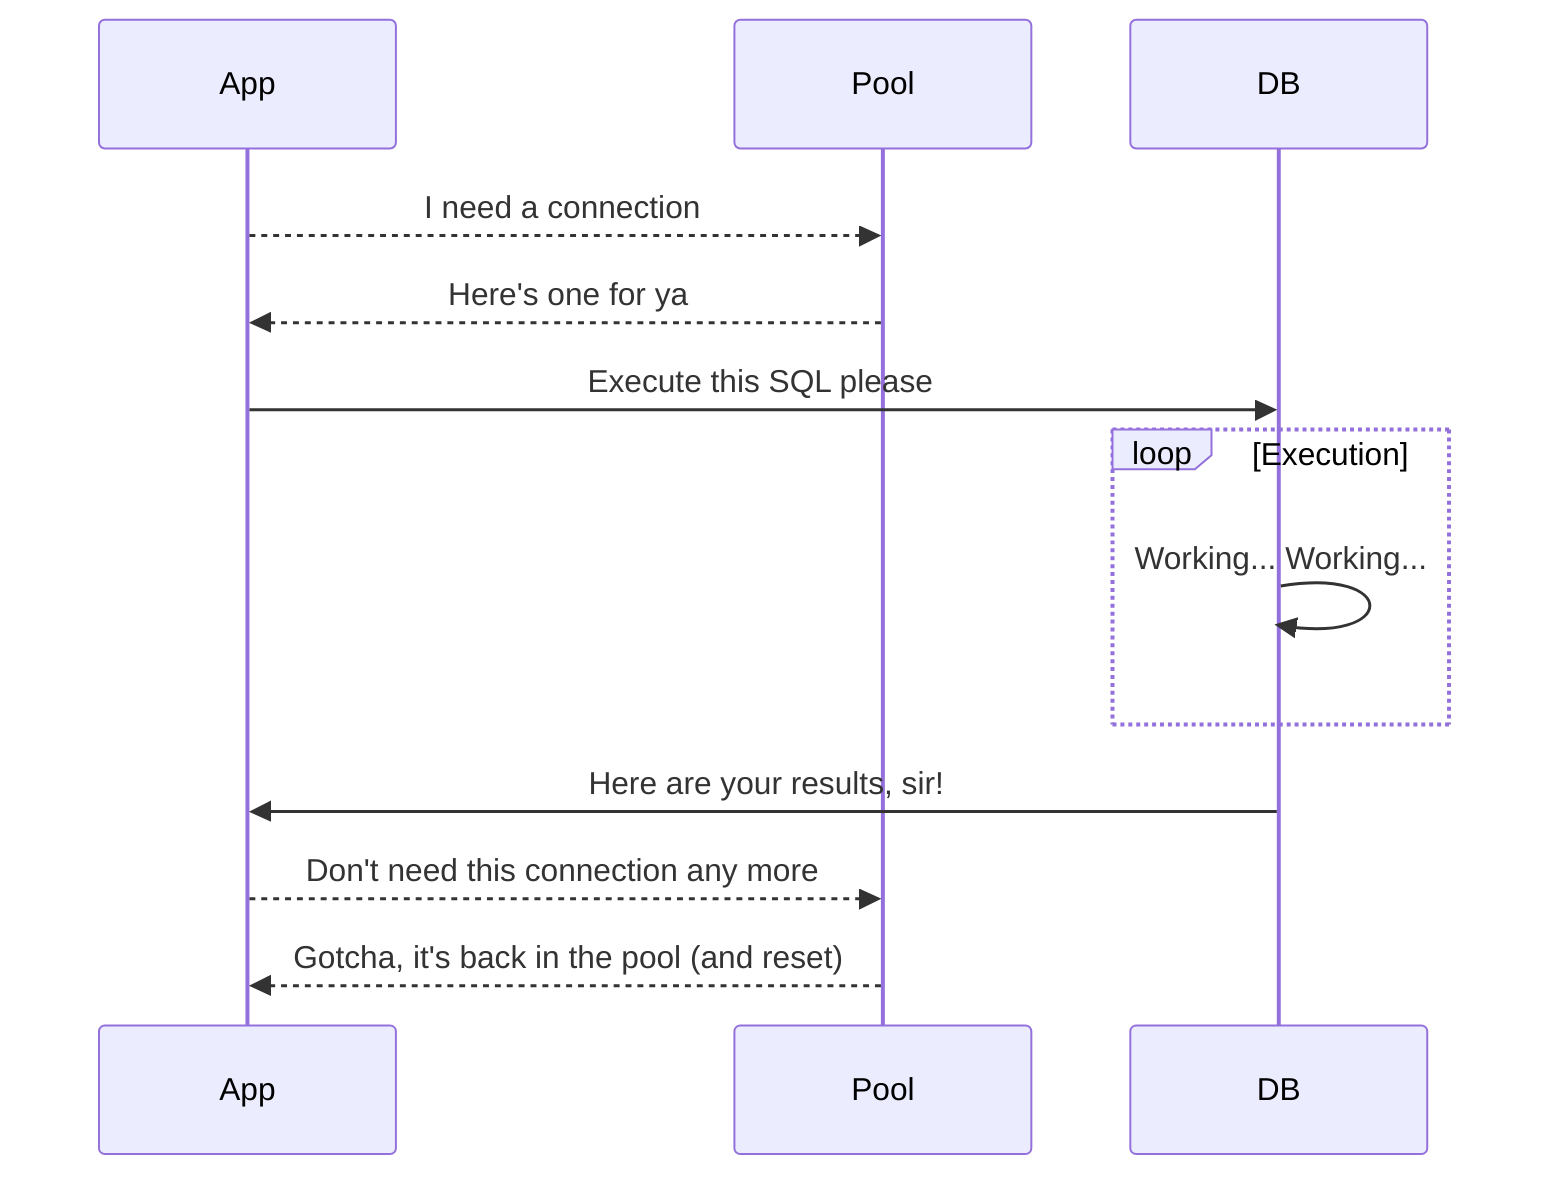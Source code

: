 sequenceDiagram
    App-->>Pool: I need a connection
    Pool-->>App: Here's one for ya
    App->>DB: Execute this SQL please
    loop Execution
        DB->>DB: Working... Working...
    end
    DB->>App: Here are your results, sir!
    App-->>Pool: Don't need this connection any more
    Pool-->>App: Gotcha, it's back in the pool (and reset)